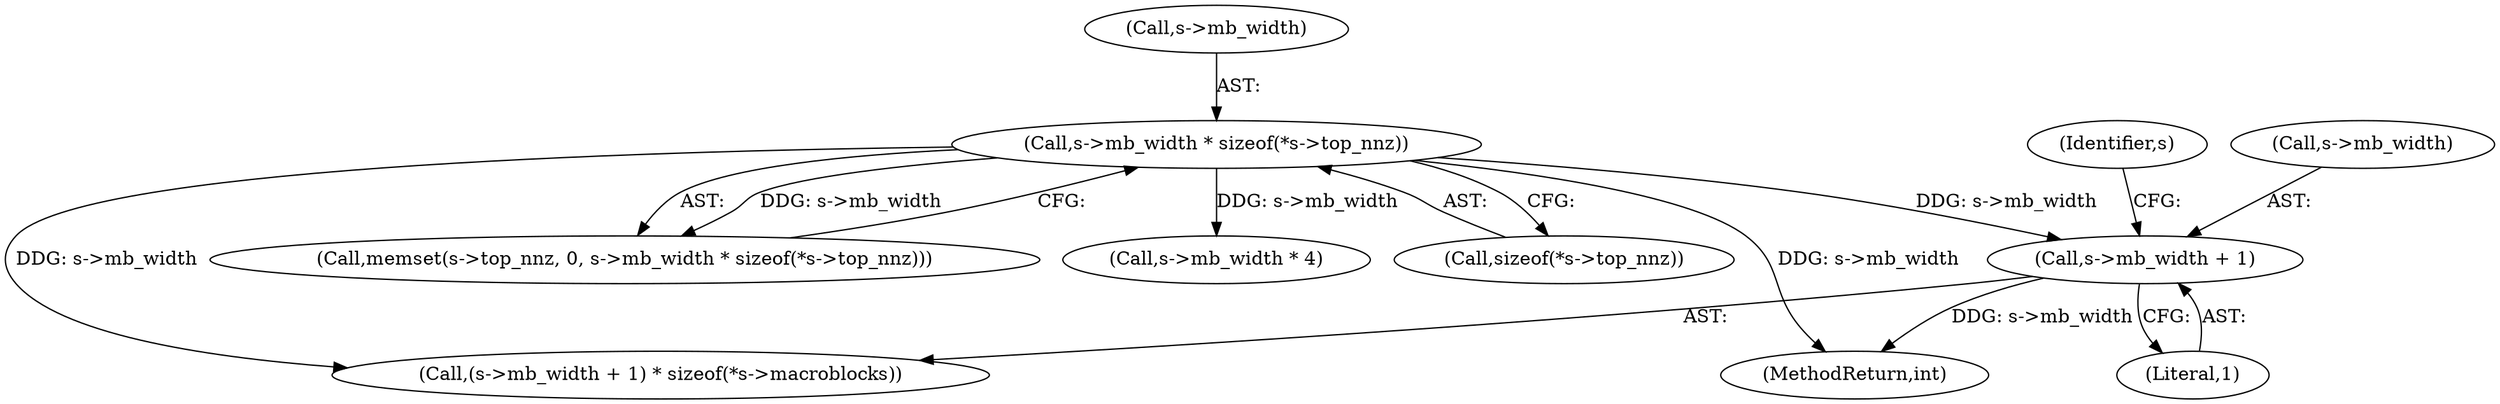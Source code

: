 digraph "0_FFmpeg_6b5d3fb26fb4be48e4966e4b1d97c2165538d4ef@pointer" {
"1000591" [label="(Call,s->mb_width + 1)"];
"1000563" [label="(Call,s->mb_width * sizeof(*s->top_nnz))"];
"1000563" [label="(Call,s->mb_width * sizeof(*s->top_nnz))"];
"1000599" [label="(Identifier,s)"];
"1000595" [label="(Literal,1)"];
"1000590" [label="(Call,(s->mb_width + 1) * sizeof(*s->macroblocks))"];
"1000592" [label="(Call,s->mb_width)"];
"1000877" [label="(MethodReturn,int)"];
"1000558" [label="(Call,memset(s->top_nnz, 0, s->mb_width * sizeof(*s->top_nnz)))"];
"1000564" [label="(Call,s->mb_width)"];
"1000591" [label="(Call,s->mb_width + 1)"];
"1000615" [label="(Call,s->mb_width * 4)"];
"1000567" [label="(Call,sizeof(*s->top_nnz))"];
"1000591" -> "1000590"  [label="AST: "];
"1000591" -> "1000595"  [label="CFG: "];
"1000592" -> "1000591"  [label="AST: "];
"1000595" -> "1000591"  [label="AST: "];
"1000599" -> "1000591"  [label="CFG: "];
"1000591" -> "1000877"  [label="DDG: s->mb_width"];
"1000563" -> "1000591"  [label="DDG: s->mb_width"];
"1000563" -> "1000558"  [label="AST: "];
"1000563" -> "1000567"  [label="CFG: "];
"1000564" -> "1000563"  [label="AST: "];
"1000567" -> "1000563"  [label="AST: "];
"1000558" -> "1000563"  [label="CFG: "];
"1000563" -> "1000877"  [label="DDG: s->mb_width"];
"1000563" -> "1000558"  [label="DDG: s->mb_width"];
"1000563" -> "1000590"  [label="DDG: s->mb_width"];
"1000563" -> "1000615"  [label="DDG: s->mb_width"];
}
